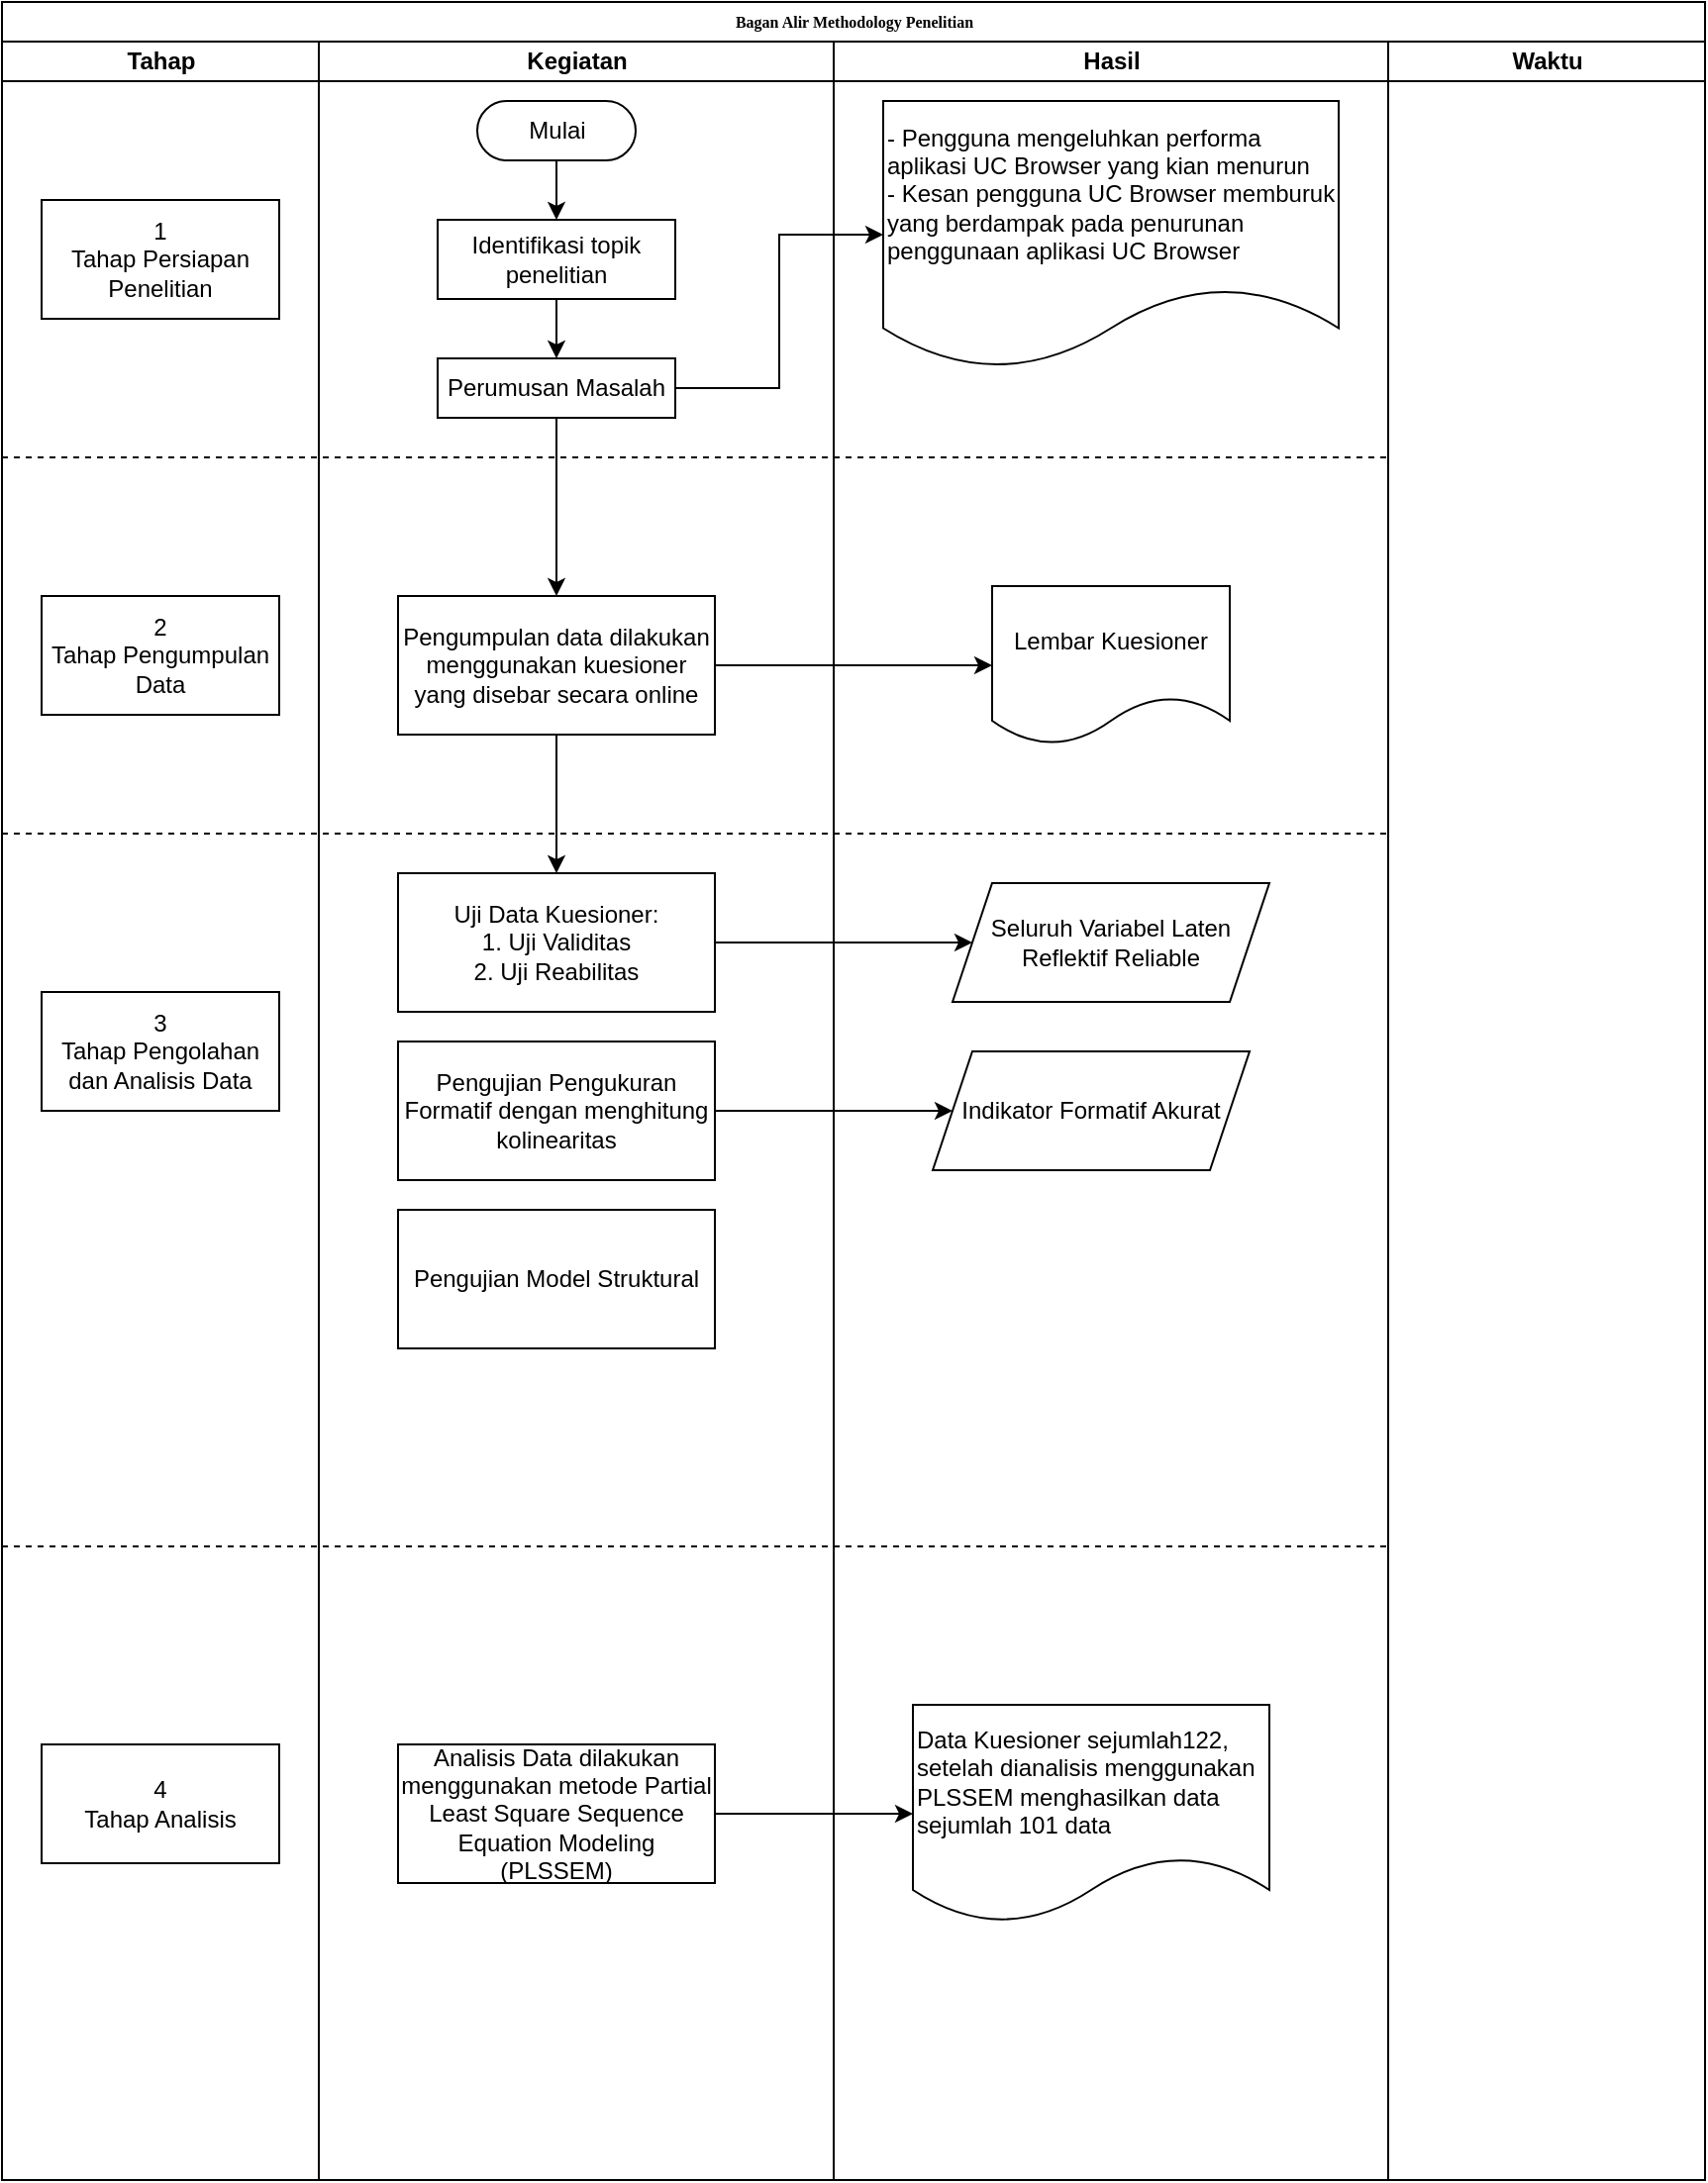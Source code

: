 <mxfile version="13.9.7" type="github">
  <diagram name="Page-1" id="74e2e168-ea6b-b213-b513-2b3c1d86103e">
    <mxGraphModel dx="1117" dy="637" grid="1" gridSize="10" guides="1" tooltips="1" connect="1" arrows="1" fold="1" page="1" pageScale="1" pageWidth="1100" pageHeight="850" background="#ffffff" math="0" shadow="0">
      <root>
        <mxCell id="0" />
        <mxCell id="1" parent="0" />
        <mxCell id="77e6c97f196da883-1" value="Bagan Alir Methodology Penelitian" style="swimlane;html=1;childLayout=stackLayout;startSize=20;rounded=0;shadow=0;labelBackgroundColor=none;strokeWidth=1;fontFamily=Verdana;fontSize=8;align=center;" parent="1" vertex="1">
          <mxGeometry x="70" y="70" width="860" height="1100" as="geometry" />
        </mxCell>
        <mxCell id="77e6c97f196da883-2" value="Tahap" style="swimlane;html=1;startSize=20;" parent="77e6c97f196da883-1" vertex="1">
          <mxGeometry y="20" width="160" height="1080" as="geometry" />
        </mxCell>
        <mxCell id="eX0ZXQVr-SxHWwyLkpYd-2" value="1&lt;br&gt;Tahap Persiapan Penelitian" style="rounded=0;whiteSpace=wrap;html=1;" parent="77e6c97f196da883-2" vertex="1">
          <mxGeometry x="20" y="80" width="120" height="60" as="geometry" />
        </mxCell>
        <mxCell id="eX0ZXQVr-SxHWwyLkpYd-11" value="2&lt;br&gt;Tahap Pengumpulan Data" style="rounded=0;whiteSpace=wrap;html=1;" parent="77e6c97f196da883-2" vertex="1">
          <mxGeometry x="20" y="280" width="120" height="60" as="geometry" />
        </mxCell>
        <mxCell id="eX0ZXQVr-SxHWwyLkpYd-17" value="3&lt;br&gt;Tahap Pengolahan dan Analisis Data" style="rounded=0;whiteSpace=wrap;html=1;" parent="77e6c97f196da883-2" vertex="1">
          <mxGeometry x="20" y="480" width="120" height="60" as="geometry" />
        </mxCell>
        <mxCell id="eX0ZXQVr-SxHWwyLkpYd-28" value="4&lt;br&gt;Tahap Analisis" style="rounded=0;whiteSpace=wrap;html=1;" parent="77e6c97f196da883-2" vertex="1">
          <mxGeometry x="20" y="860" width="120" height="60" as="geometry" />
        </mxCell>
        <mxCell id="77e6c97f196da883-3" value="Kegiatan" style="swimlane;html=1;startSize=20;" parent="77e6c97f196da883-1" vertex="1">
          <mxGeometry x="160" y="20" width="260" height="1080" as="geometry" />
        </mxCell>
        <mxCell id="eX0ZXQVr-SxHWwyLkpYd-5" style="edgeStyle=orthogonalEdgeStyle;rounded=0;orthogonalLoop=1;jettySize=auto;html=1;exitX=0.5;exitY=0.5;exitDx=0;exitDy=15;exitPerimeter=0;entryX=0.5;entryY=0;entryDx=0;entryDy=0;" parent="77e6c97f196da883-3" source="eX0ZXQVr-SxHWwyLkpYd-3" target="eX0ZXQVr-SxHWwyLkpYd-4" edge="1">
          <mxGeometry relative="1" as="geometry" />
        </mxCell>
        <mxCell id="eX0ZXQVr-SxHWwyLkpYd-3" value="Mulai" style="html=1;dashed=0;whitespace=wrap;shape=mxgraph.dfd.start" parent="77e6c97f196da883-3" vertex="1">
          <mxGeometry x="80" y="30" width="80" height="30" as="geometry" />
        </mxCell>
        <mxCell id="eX0ZXQVr-SxHWwyLkpYd-7" style="edgeStyle=orthogonalEdgeStyle;rounded=0;orthogonalLoop=1;jettySize=auto;html=1;exitX=0.5;exitY=1;exitDx=0;exitDy=0;entryX=0.5;entryY=0;entryDx=0;entryDy=0;" parent="77e6c97f196da883-3" source="eX0ZXQVr-SxHWwyLkpYd-4" target="eX0ZXQVr-SxHWwyLkpYd-6" edge="1">
          <mxGeometry relative="1" as="geometry" />
        </mxCell>
        <mxCell id="eX0ZXQVr-SxHWwyLkpYd-4" value="Identifikasi topik penelitian" style="rounded=0;whiteSpace=wrap;html=1;" parent="77e6c97f196da883-3" vertex="1">
          <mxGeometry x="60" y="90" width="120" height="40" as="geometry" />
        </mxCell>
        <mxCell id="eX0ZXQVr-SxHWwyLkpYd-13" style="edgeStyle=orthogonalEdgeStyle;rounded=0;orthogonalLoop=1;jettySize=auto;html=1;exitX=0.5;exitY=1;exitDx=0;exitDy=0;entryX=0.5;entryY=0;entryDx=0;entryDy=0;" parent="77e6c97f196da883-3" source="eX0ZXQVr-SxHWwyLkpYd-6" target="eX0ZXQVr-SxHWwyLkpYd-12" edge="1">
          <mxGeometry relative="1" as="geometry" />
        </mxCell>
        <mxCell id="eX0ZXQVr-SxHWwyLkpYd-6" value="Perumusan Masalah" style="rounded=0;whiteSpace=wrap;html=1;" parent="77e6c97f196da883-3" vertex="1">
          <mxGeometry x="60" y="160" width="120" height="30" as="geometry" />
        </mxCell>
        <mxCell id="eX0ZXQVr-SxHWwyLkpYd-34" style="edgeStyle=orthogonalEdgeStyle;rounded=0;orthogonalLoop=1;jettySize=auto;html=1;exitX=0.5;exitY=1;exitDx=0;exitDy=0;entryX=0.5;entryY=0;entryDx=0;entryDy=0;" parent="77e6c97f196da883-3" source="eX0ZXQVr-SxHWwyLkpYd-12" target="eX0ZXQVr-SxHWwyLkpYd-33" edge="1">
          <mxGeometry relative="1" as="geometry" />
        </mxCell>
        <mxCell id="eX0ZXQVr-SxHWwyLkpYd-12" value="Pengumpulan data dilakukan menggunakan kuesioner yang disebar secara online" style="rounded=0;whiteSpace=wrap;html=1;" parent="77e6c97f196da883-3" vertex="1">
          <mxGeometry x="40" y="280" width="160" height="70" as="geometry" />
        </mxCell>
        <mxCell id="eX0ZXQVr-SxHWwyLkpYd-16" value="" style="endArrow=none;dashed=1;html=1;" parent="77e6c97f196da883-3" edge="1">
          <mxGeometry width="50" height="50" relative="1" as="geometry">
            <mxPoint x="-160" y="400" as="sourcePoint" />
            <mxPoint x="540" y="400" as="targetPoint" />
          </mxGeometry>
        </mxCell>
        <mxCell id="eX0ZXQVr-SxHWwyLkpYd-18" value="Analisis Data dilakukan menggunakan metode Partial Least Square Sequence Equation Modeling (PLSSEM)" style="rounded=0;whiteSpace=wrap;html=1;" parent="77e6c97f196da883-3" vertex="1">
          <mxGeometry x="40" y="860" width="160" height="70" as="geometry" />
        </mxCell>
        <mxCell id="eX0ZXQVr-SxHWwyLkpYd-22" value="" style="endArrow=none;dashed=1;html=1;" parent="77e6c97f196da883-3" edge="1">
          <mxGeometry width="50" height="50" relative="1" as="geometry">
            <mxPoint x="-160" y="760" as="sourcePoint" />
            <mxPoint x="540" y="760" as="targetPoint" />
          </mxGeometry>
        </mxCell>
        <mxCell id="eX0ZXQVr-SxHWwyLkpYd-33" value="Uji Data Kuesioner:&lt;br&gt;1. Uji Validitas&lt;br&gt;2. Uji Reabilitas" style="rounded=0;whiteSpace=wrap;html=1;" parent="77e6c97f196da883-3" vertex="1">
          <mxGeometry x="40" y="420" width="160" height="70" as="geometry" />
        </mxCell>
        <mxCell id="eb2Sj1Z_npYzlBPQMQSi-3" value="Pengujian Pengukuran Formatif dengan menghitung kolinearitas" style="rounded=0;whiteSpace=wrap;html=1;" vertex="1" parent="77e6c97f196da883-3">
          <mxGeometry x="40" y="505" width="160" height="70" as="geometry" />
        </mxCell>
        <mxCell id="eb2Sj1Z_npYzlBPQMQSi-9" value="Pengujian Model Struktural" style="rounded=0;whiteSpace=wrap;html=1;" vertex="1" parent="77e6c97f196da883-3">
          <mxGeometry x="40" y="590" width="160" height="70" as="geometry" />
        </mxCell>
        <mxCell id="eb2Sj1Z_npYzlBPQMQSi-2" style="edgeStyle=orthogonalEdgeStyle;rounded=0;orthogonalLoop=1;jettySize=auto;html=1;exitX=1;exitY=0.5;exitDx=0;exitDy=0;entryX=0;entryY=0.5;entryDx=0;entryDy=0;" edge="1" parent="77e6c97f196da883-1" source="eX0ZXQVr-SxHWwyLkpYd-18" target="eb2Sj1Z_npYzlBPQMQSi-1">
          <mxGeometry relative="1" as="geometry" />
        </mxCell>
        <mxCell id="77e6c97f196da883-4" value="Hasil" style="swimlane;html=1;startSize=20;" parent="77e6c97f196da883-1" vertex="1">
          <mxGeometry x="420" y="20" width="280" height="1080" as="geometry" />
        </mxCell>
        <mxCell id="eX0ZXQVr-SxHWwyLkpYd-8" value="- Pengguna mengeluhkan performa aplikasi UC Browser yang kian menurun&lt;br&gt;- Kesan pengguna UC Browser memburuk yang berdampak pada penurunan penggunaan aplikasi UC Browser" style="shape=document;whiteSpace=wrap;html=1;boundedLbl=1;align=left;" parent="77e6c97f196da883-4" vertex="1">
          <mxGeometry x="25" y="30" width="230" height="135" as="geometry" />
        </mxCell>
        <mxCell id="eX0ZXQVr-SxHWwyLkpYd-14" value="Lembar Kuesioner" style="shape=document;whiteSpace=wrap;html=1;boundedLbl=1;" parent="77e6c97f196da883-4" vertex="1">
          <mxGeometry x="80" y="275" width="120" height="80" as="geometry" />
        </mxCell>
        <mxCell id="eb2Sj1Z_npYzlBPQMQSi-1" value="Data Kuesioner sejumlah122, setelah dianalisis menggunakan PLSSEM menghasilkan data sejumlah 101 data" style="shape=document;whiteSpace=wrap;html=1;boundedLbl=1;align=left;" vertex="1" parent="77e6c97f196da883-4">
          <mxGeometry x="40" y="840" width="180" height="110" as="geometry" />
        </mxCell>
        <mxCell id="eb2Sj1Z_npYzlBPQMQSi-4" value="Seluruh Variabel Laten Reflektif Reliable" style="shape=parallelogram;perimeter=parallelogramPerimeter;whiteSpace=wrap;html=1;fixedSize=1;" vertex="1" parent="77e6c97f196da883-4">
          <mxGeometry x="60" y="425" width="160" height="60" as="geometry" />
        </mxCell>
        <mxCell id="eb2Sj1Z_npYzlBPQMQSi-7" value="Indikator Formatif Akurat" style="shape=parallelogram;perimeter=parallelogramPerimeter;whiteSpace=wrap;html=1;fixedSize=1;" vertex="1" parent="77e6c97f196da883-4">
          <mxGeometry x="50" y="510" width="160" height="60" as="geometry" />
        </mxCell>
        <mxCell id="77e6c97f196da883-5" value="Waktu" style="swimlane;html=1;startSize=20;" parent="77e6c97f196da883-1" vertex="1">
          <mxGeometry x="700" y="20" width="160" height="1080" as="geometry" />
        </mxCell>
        <mxCell id="eX0ZXQVr-SxHWwyLkpYd-9" style="edgeStyle=orthogonalEdgeStyle;rounded=0;orthogonalLoop=1;jettySize=auto;html=1;exitX=1;exitY=0.5;exitDx=0;exitDy=0;entryX=0;entryY=0.5;entryDx=0;entryDy=0;" parent="77e6c97f196da883-1" source="eX0ZXQVr-SxHWwyLkpYd-6" target="eX0ZXQVr-SxHWwyLkpYd-8" edge="1">
          <mxGeometry relative="1" as="geometry" />
        </mxCell>
        <mxCell id="eX0ZXQVr-SxHWwyLkpYd-15" style="edgeStyle=orthogonalEdgeStyle;rounded=0;orthogonalLoop=1;jettySize=auto;html=1;exitX=1;exitY=0.5;exitDx=0;exitDy=0;entryX=0;entryY=0.5;entryDx=0;entryDy=0;" parent="77e6c97f196da883-1" source="eX0ZXQVr-SxHWwyLkpYd-12" target="eX0ZXQVr-SxHWwyLkpYd-14" edge="1">
          <mxGeometry relative="1" as="geometry" />
        </mxCell>
        <mxCell id="eb2Sj1Z_npYzlBPQMQSi-6" style="edgeStyle=orthogonalEdgeStyle;rounded=0;orthogonalLoop=1;jettySize=auto;html=1;exitX=1;exitY=0.5;exitDx=0;exitDy=0;entryX=0;entryY=0.5;entryDx=0;entryDy=0;" edge="1" parent="77e6c97f196da883-1" source="eX0ZXQVr-SxHWwyLkpYd-33" target="eb2Sj1Z_npYzlBPQMQSi-4">
          <mxGeometry relative="1" as="geometry" />
        </mxCell>
        <mxCell id="eb2Sj1Z_npYzlBPQMQSi-8" style="edgeStyle=orthogonalEdgeStyle;rounded=0;orthogonalLoop=1;jettySize=auto;html=1;exitX=1;exitY=0.5;exitDx=0;exitDy=0;entryX=0;entryY=0.5;entryDx=0;entryDy=0;" edge="1" parent="77e6c97f196da883-1" source="eb2Sj1Z_npYzlBPQMQSi-3" target="eb2Sj1Z_npYzlBPQMQSi-7">
          <mxGeometry relative="1" as="geometry" />
        </mxCell>
        <mxCell id="eX0ZXQVr-SxHWwyLkpYd-10" value="" style="endArrow=none;dashed=1;html=1;" parent="1" edge="1">
          <mxGeometry width="50" height="50" relative="1" as="geometry">
            <mxPoint x="70" y="300" as="sourcePoint" />
            <mxPoint x="770" y="300" as="targetPoint" />
          </mxGeometry>
        </mxCell>
      </root>
    </mxGraphModel>
  </diagram>
</mxfile>
